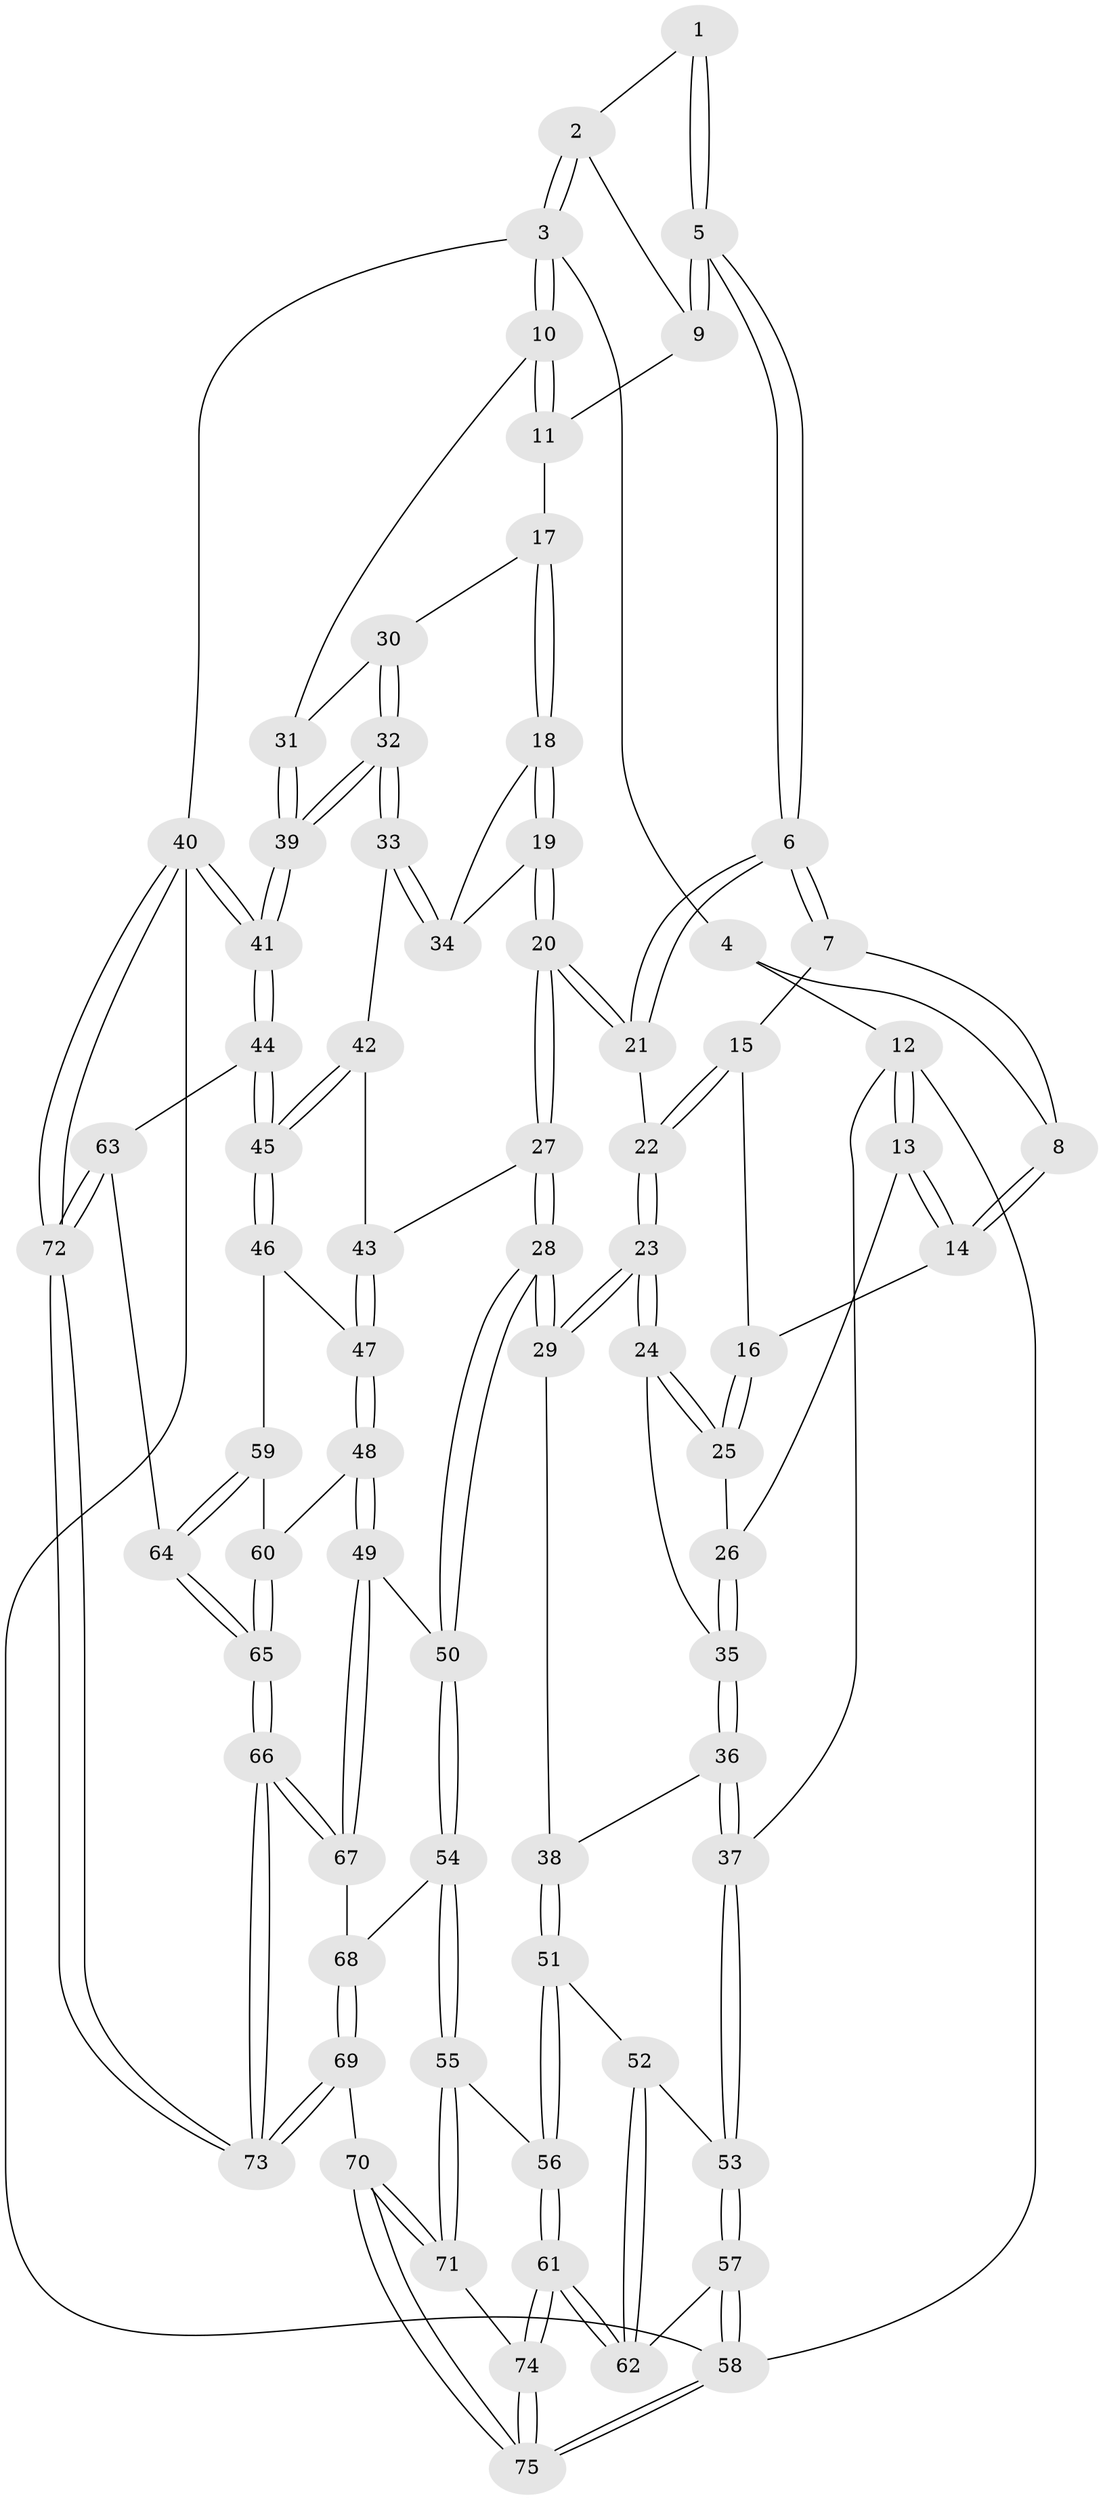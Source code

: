 // Generated by graph-tools (version 1.1) at 2025/51/03/09/25 03:51:04]
// undirected, 75 vertices, 184 edges
graph export_dot {
graph [start="1"]
  node [color=gray90,style=filled];
  1 [pos="+0.3053866634913543+0"];
  2 [pos="+0.6482433266387344+0"];
  3 [pos="+1+0"];
  4 [pos="+0.2507559374428103+0"];
  5 [pos="+0.4759275108030781+0.17867042007073544"];
  6 [pos="+0.4667653712641119+0.19039199822033293"];
  7 [pos="+0.24268400011495+0.0985361082995598"];
  8 [pos="+0.2203512105515304+0.08185517063989801"];
  9 [pos="+0.5847598497292841+0.08546611457248378"];
  10 [pos="+1+0"];
  11 [pos="+0.6860421887471493+0.17152181999412544"];
  12 [pos="+0+0.21843228698067205"];
  13 [pos="+0.006908779083647042+0.2122490357411949"];
  14 [pos="+0.07337894778939308+0.19065256026150693"];
  15 [pos="+0.27896870521858885+0.27062087012925173"];
  16 [pos="+0.21272555294544104+0.30192920354963604"];
  17 [pos="+0.7390008484729458+0.26302953532673534"];
  18 [pos="+0.7342202861141742+0.2757877466527935"];
  19 [pos="+0.6032829624734062+0.4215415969606975"];
  20 [pos="+0.5854728641006997+0.4383019720288515"];
  21 [pos="+0.4667619070197653+0.2190604576715566"];
  22 [pos="+0.34216548788918366+0.3032962247555269"];
  23 [pos="+0.29414436838061453+0.4487538190058416"];
  24 [pos="+0.2581339023944049+0.42772467401733427"];
  25 [pos="+0.22478581069823575+0.36520187419403544"];
  26 [pos="+0.10153702270135057+0.3442180581469202"];
  27 [pos="+0.5779983584614476+0.4931940410430806"];
  28 [pos="+0.5017146586717834+0.5886119391987972"];
  29 [pos="+0.35118927251435084+0.5475230636575006"];
  30 [pos="+0.7547652222343473+0.25621520242657925"];
  31 [pos="+1+0"];
  32 [pos="+1+0.4141367850720676"];
  33 [pos="+1+0.46800696996409363"];
  34 [pos="+0.8586841848780365+0.38803251340672634"];
  35 [pos="+0.13201754920327366+0.4334656893960118"];
  36 [pos="+0.06604843434221062+0.5048935131392259"];
  37 [pos="+0+0.510699958158432"];
  38 [pos="+0.2138830912146835+0.6191129107296639"];
  39 [pos="+1+0.4007039910367697"];
  40 [pos="+1+1"];
  41 [pos="+1+0.8241086026321742"];
  42 [pos="+0.9089326208392345+0.5344898501470878"];
  43 [pos="+0.8812410652650189+0.5478669917206151"];
  44 [pos="+1+0.8141020015116887"];
  45 [pos="+0.9921054361673036+0.7958014719226825"];
  46 [pos="+0.94149608170454+0.7762748299298255"];
  47 [pos="+0.8541354967633799+0.6306727358389831"];
  48 [pos="+0.7682727372900441+0.7571049786109759"];
  49 [pos="+0.7313075906262398+0.7644626990479493"];
  50 [pos="+0.504798698013111+0.6044747692894683"];
  51 [pos="+0.16859814180535657+0.6960987664741121"];
  52 [pos="+0.07196934277624348+0.7343760601969052"];
  53 [pos="+0+0.6748341484320894"];
  54 [pos="+0.4727002012501037+0.7218734674003253"];
  55 [pos="+0.3735592347472408+0.8411563481119182"];
  56 [pos="+0.26847342126772966+0.8340616509034894"];
  57 [pos="+0+0.7512691889928406"];
  58 [pos="+0+1"];
  59 [pos="+0.8086024599716025+0.7805580386760885"];
  60 [pos="+0.7970185584081474+0.7751928901549066"];
  61 [pos="+0.13320479230064755+0.9698756881260469"];
  62 [pos="+0.11014088713082128+0.9160785640378593"];
  63 [pos="+0.9430845484250174+0.8733682836410607"];
  64 [pos="+0.8802030786996597+0.8891976333902011"];
  65 [pos="+0.817102831366093+0.9670743057065626"];
  66 [pos="+0.6949164856105406+1"];
  67 [pos="+0.7049601055852762+0.8602682496827104"];
  68 [pos="+0.5376847266101955+0.8267483637277268"];
  69 [pos="+0.655174460696917+1"];
  70 [pos="+0.5024178506367705+1"];
  71 [pos="+0.38010845353883926+0.8793948766858874"];
  72 [pos="+0.9701184035415376+1"];
  73 [pos="+0.683677719749859+1"];
  74 [pos="+0.10816581179696702+1"];
  75 [pos="+0.03795071764384606+1"];
  1 -- 2;
  1 -- 5;
  1 -- 5;
  2 -- 3;
  2 -- 3;
  2 -- 9;
  3 -- 4;
  3 -- 10;
  3 -- 10;
  3 -- 40;
  4 -- 8;
  4 -- 12;
  5 -- 6;
  5 -- 6;
  5 -- 9;
  5 -- 9;
  6 -- 7;
  6 -- 7;
  6 -- 21;
  6 -- 21;
  7 -- 8;
  7 -- 15;
  8 -- 14;
  8 -- 14;
  9 -- 11;
  10 -- 11;
  10 -- 11;
  10 -- 31;
  11 -- 17;
  12 -- 13;
  12 -- 13;
  12 -- 37;
  12 -- 58;
  13 -- 14;
  13 -- 14;
  13 -- 26;
  14 -- 16;
  15 -- 16;
  15 -- 22;
  15 -- 22;
  16 -- 25;
  16 -- 25;
  17 -- 18;
  17 -- 18;
  17 -- 30;
  18 -- 19;
  18 -- 19;
  18 -- 34;
  19 -- 20;
  19 -- 20;
  19 -- 34;
  20 -- 21;
  20 -- 21;
  20 -- 27;
  20 -- 27;
  21 -- 22;
  22 -- 23;
  22 -- 23;
  23 -- 24;
  23 -- 24;
  23 -- 29;
  23 -- 29;
  24 -- 25;
  24 -- 25;
  24 -- 35;
  25 -- 26;
  26 -- 35;
  26 -- 35;
  27 -- 28;
  27 -- 28;
  27 -- 43;
  28 -- 29;
  28 -- 29;
  28 -- 50;
  28 -- 50;
  29 -- 38;
  30 -- 31;
  30 -- 32;
  30 -- 32;
  31 -- 39;
  31 -- 39;
  32 -- 33;
  32 -- 33;
  32 -- 39;
  32 -- 39;
  33 -- 34;
  33 -- 34;
  33 -- 42;
  35 -- 36;
  35 -- 36;
  36 -- 37;
  36 -- 37;
  36 -- 38;
  37 -- 53;
  37 -- 53;
  38 -- 51;
  38 -- 51;
  39 -- 41;
  39 -- 41;
  40 -- 41;
  40 -- 41;
  40 -- 72;
  40 -- 72;
  40 -- 58;
  41 -- 44;
  41 -- 44;
  42 -- 43;
  42 -- 45;
  42 -- 45;
  43 -- 47;
  43 -- 47;
  44 -- 45;
  44 -- 45;
  44 -- 63;
  45 -- 46;
  45 -- 46;
  46 -- 47;
  46 -- 59;
  47 -- 48;
  47 -- 48;
  48 -- 49;
  48 -- 49;
  48 -- 60;
  49 -- 50;
  49 -- 67;
  49 -- 67;
  50 -- 54;
  50 -- 54;
  51 -- 52;
  51 -- 56;
  51 -- 56;
  52 -- 53;
  52 -- 62;
  52 -- 62;
  53 -- 57;
  53 -- 57;
  54 -- 55;
  54 -- 55;
  54 -- 68;
  55 -- 56;
  55 -- 71;
  55 -- 71;
  56 -- 61;
  56 -- 61;
  57 -- 58;
  57 -- 58;
  57 -- 62;
  58 -- 75;
  58 -- 75;
  59 -- 60;
  59 -- 64;
  59 -- 64;
  60 -- 65;
  60 -- 65;
  61 -- 62;
  61 -- 62;
  61 -- 74;
  61 -- 74;
  63 -- 64;
  63 -- 72;
  63 -- 72;
  64 -- 65;
  64 -- 65;
  65 -- 66;
  65 -- 66;
  66 -- 67;
  66 -- 67;
  66 -- 73;
  66 -- 73;
  67 -- 68;
  68 -- 69;
  68 -- 69;
  69 -- 70;
  69 -- 73;
  69 -- 73;
  70 -- 71;
  70 -- 71;
  70 -- 75;
  70 -- 75;
  71 -- 74;
  72 -- 73;
  72 -- 73;
  74 -- 75;
  74 -- 75;
}
